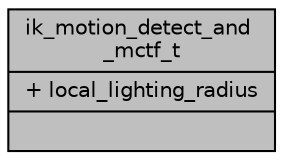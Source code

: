 digraph "ik_motion_detect_and_mctf_t"
{
 // INTERACTIVE_SVG=YES
 // LATEX_PDF_SIZE
  bgcolor="transparent";
  edge [fontname="Helvetica",fontsize="10",labelfontname="Helvetica",labelfontsize="10"];
  node [fontname="Helvetica",fontsize="10",shape=record];
  Node1 [label="{ik_motion_detect_and\l_mctf_t\n|+ local_lighting_radius\l|}",height=0.2,width=0.4,color="black", fillcolor="grey75", style="filled", fontcolor="black",tooltip=" "];
}
